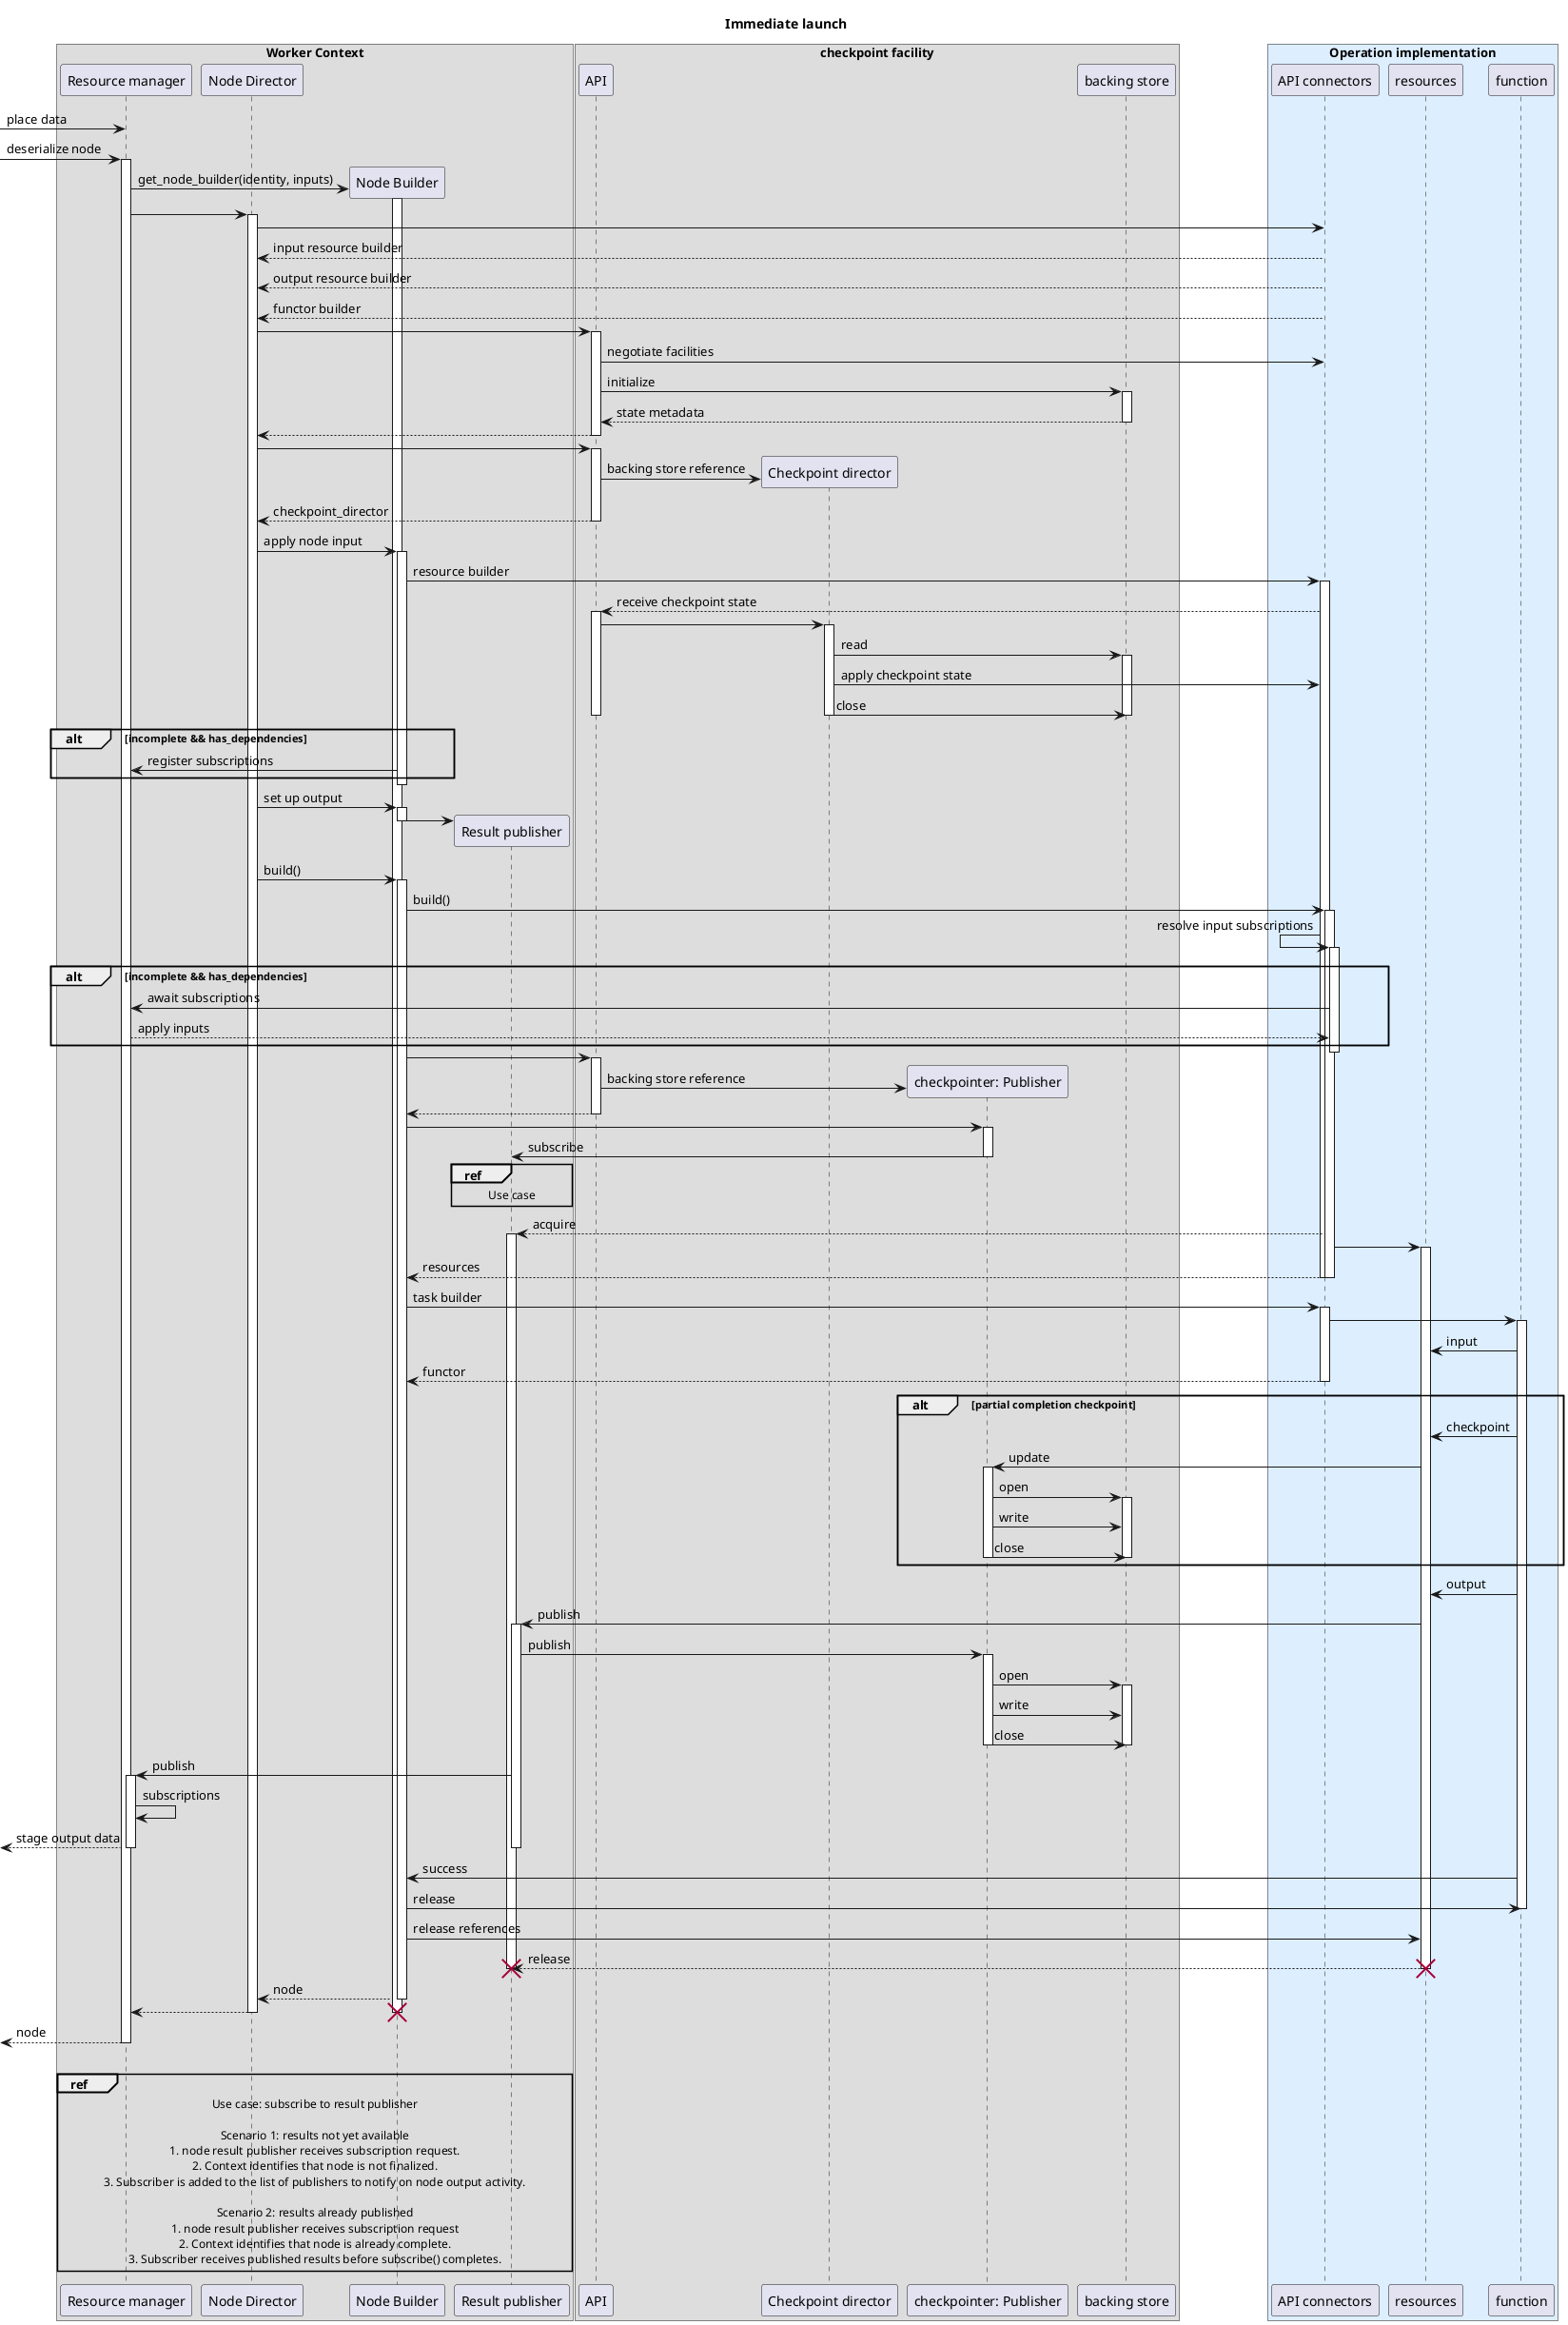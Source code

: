 @startuml
title Immediate launch

box "Worker Context"
participant "Resource manager" as context
participant "Node Director" as node_director
participant "Node Builder" as node_builder
participant "Result publisher" as publisher
end box

box "checkpoint facility"
participant "API" as checkpoint_facility
participant "Checkpoint director" as checkpoint_director
participant "checkpointer: Publisher" as checkpoint_publisher
participant "backing store" as checkpoint_backing_store
end box

box "Operation implementation" #DDEEFF
participant "API connectors" as factory
participant resources
participant function
end box

[-> context: place data

[-> context: deserialize node
activate context

context -> node_builder **: get_node_builder(identity, inputs)
activate node_builder
context -> node_director ++

node_director -> factory
node_director <-- factory: input resource builder
node_director <-- factory: output resource builder
node_director <-- factory: functor builder


node_director -> checkpoint_facility ++
checkpoint_facility -> factory: negotiate facilities
checkpoint_facility -> checkpoint_backing_store ++: initialize
checkpoint_facility <-- checkpoint_backing_store --: state metadata
node_director <-- checkpoint_facility --

node_director -> checkpoint_facility ++
checkpoint_facility -> checkpoint_director **: backing store reference
checkpoint_facility --> node_director --: checkpoint_director

node_director -> node_builder: apply node input
activate node_builder

node_builder -> factory ++: resource builder

checkpoint_facility <-- factory ++: receive checkpoint state
checkpoint_facility -> checkpoint_director ++
checkpoint_director -> checkpoint_backing_store ++: read
checkpoint_director -> factory: apply checkpoint state
checkpoint_director -> checkpoint_backing_store: close
deactivate checkpoint_backing_store
deactivate checkpoint_director
deactivate checkpoint_facility
alt incomplete && has_dependencies
    node_builder -> context: register subscriptions
end
deactivate node_builder

node_director -> node_builder ++: set up output
node_builder -> publisher **
deactivate node_builder

node_director -> node_builder ++: build()
node_builder -> factory ++: build()
factory <- factory ++: resolve input subscriptions
alt incomplete && has_dependencies
    factory -> context: await subscriptions
    context --> factory: apply inputs
end
deactivate factory

node_builder -> checkpoint_facility ++
checkpoint_facility -> checkpoint_publisher **: backing store reference
return

node_builder -> checkpoint_publisher ++
checkpoint_publisher -> publisher: subscribe
ref over publisher
Use case
end ref
deactivate checkpoint_publisher

publisher <-- factory ++: acquire
factory -> resources ++
node_builder <-- factory --: resources
deactivate factory

node_builder -> factory ++: task builder
factory -> function ++
function -> resources: input
node_builder <-- factory --: functor

alt partial completion checkpoint
function -> resources: checkpoint
resources -> checkpoint_publisher ++: update
checkpoint_publisher -> checkpoint_backing_store ++: open
checkpoint_publisher -> checkpoint_backing_store: write
checkpoint_publisher -> checkpoint_backing_store: close
deactivate checkpoint_backing_store
deactivate checkpoint_publisher
end

function -> resources: output
resources -> publisher ++: publish
publisher -> checkpoint_publisher ++: publish
checkpoint_publisher -> checkpoint_backing_store ++: open
checkpoint_publisher -> checkpoint_backing_store: write
checkpoint_publisher -> checkpoint_backing_store: close
deactivate checkpoint_backing_store
deactivate checkpoint_publisher

publisher -> context: publish
activate context
context -> context: subscriptions
[<-- context: stage output data
deactivate context
deactivate publisher

function -> node_builder: success
node_builder -> function: release
deactivate function

node_builder -> resources: release references
resources --> publisher: release
destroy publisher
destroy resources

node_director <-- node_builder --: node
context <-- node_director --
destroy node_builder
[<-- context: node
deactivate context

|||
    ref over context, node_director, node_builder, publisher
Use case: subscribe to result publisher

Scenario 1: results not yet available
1. node result publisher receives subscription request.
2. Context identifies that node is not finalized.
3. Subscriber is added to the list of publishers to notify on node output activity.

Scenario 2: results already published
1. node result publisher receives subscription request
2. Context identifies that node is already complete.
3. Subscriber receives published results before subscribe() completes.
    end ref

@enduml
